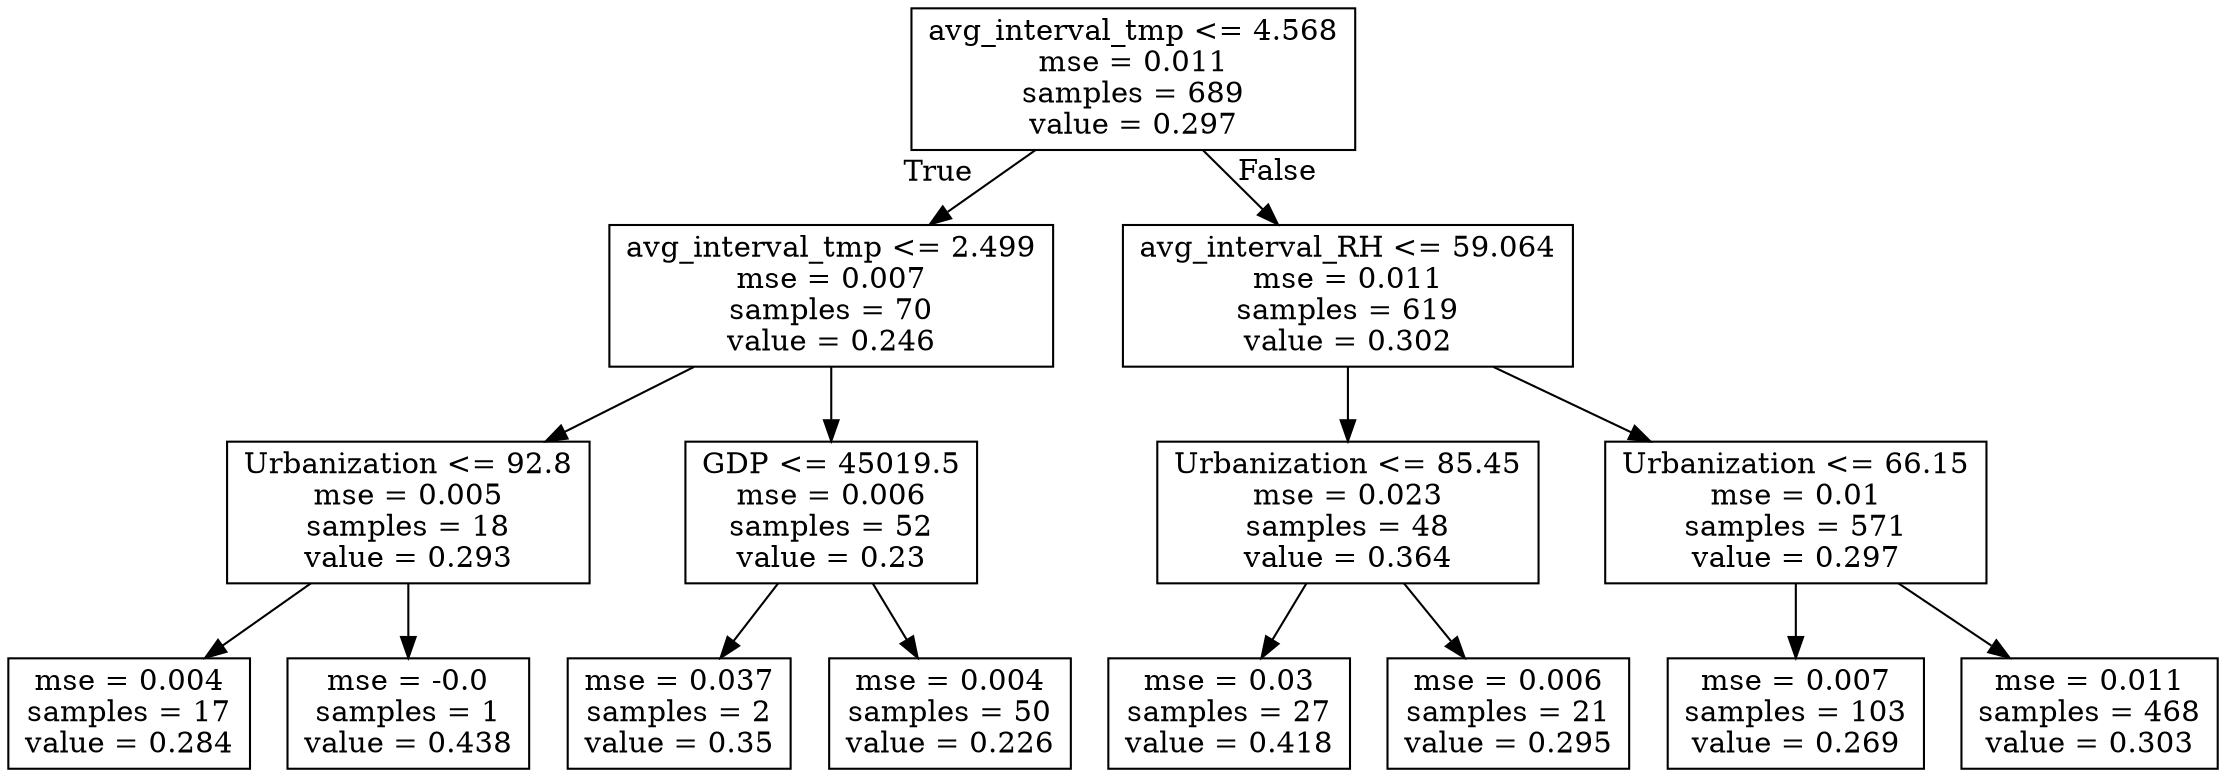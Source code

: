 digraph Tree {
node [shape=box] ;
0 [label="avg_interval_tmp <= 4.568\nmse = 0.011\nsamples = 689\nvalue = 0.297"] ;
1 [label="avg_interval_tmp <= 2.499\nmse = 0.007\nsamples = 70\nvalue = 0.246"] ;
0 -> 1 [labeldistance=2.5, labelangle=45, headlabel="True"] ;
2 [label="Urbanization <= 92.8\nmse = 0.005\nsamples = 18\nvalue = 0.293"] ;
1 -> 2 ;
3 [label="mse = 0.004\nsamples = 17\nvalue = 0.284"] ;
2 -> 3 ;
4 [label="mse = -0.0\nsamples = 1\nvalue = 0.438"] ;
2 -> 4 ;
5 [label="GDP <= 45019.5\nmse = 0.006\nsamples = 52\nvalue = 0.23"] ;
1 -> 5 ;
6 [label="mse = 0.037\nsamples = 2\nvalue = 0.35"] ;
5 -> 6 ;
7 [label="mse = 0.004\nsamples = 50\nvalue = 0.226"] ;
5 -> 7 ;
8 [label="avg_interval_RH <= 59.064\nmse = 0.011\nsamples = 619\nvalue = 0.302"] ;
0 -> 8 [labeldistance=2.5, labelangle=-45, headlabel="False"] ;
9 [label="Urbanization <= 85.45\nmse = 0.023\nsamples = 48\nvalue = 0.364"] ;
8 -> 9 ;
10 [label="mse = 0.03\nsamples = 27\nvalue = 0.418"] ;
9 -> 10 ;
11 [label="mse = 0.006\nsamples = 21\nvalue = 0.295"] ;
9 -> 11 ;
12 [label="Urbanization <= 66.15\nmse = 0.01\nsamples = 571\nvalue = 0.297"] ;
8 -> 12 ;
13 [label="mse = 0.007\nsamples = 103\nvalue = 0.269"] ;
12 -> 13 ;
14 [label="mse = 0.011\nsamples = 468\nvalue = 0.303"] ;
12 -> 14 ;
}
